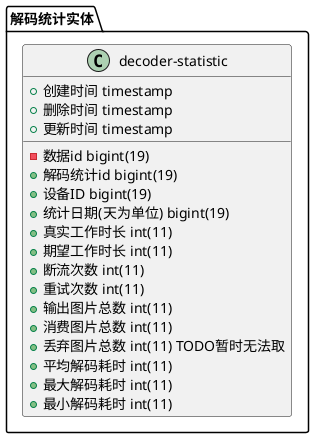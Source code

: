 @startuml
package "解码统计实体"{
    class decoder-statistic {
      - 数据id bigint(19)
      + 解码统计id bigint(19)
      + 设备ID bigint(19)
      + 统计日期(天为单位) bigint(19)
      + 真实工作时长 int(11)
      + 期望工作时长 int(11)
      + 断流次数 int(11)
      + 重试次数 int(11)
      + 输出图片总数 int(11)
      + 消费图片总数 int(11)
      + 丢弃图片总数 int(11) TODO暂时无法取
      + 平均解码耗时 int(11)
      + 最大解码耗时 int(11)
      + 最小解码耗时 int(11)
      + 创建时间 timestamp
      + 删除时间 timestamp
      + 更新时间 timestamp
    }
}

@enduml